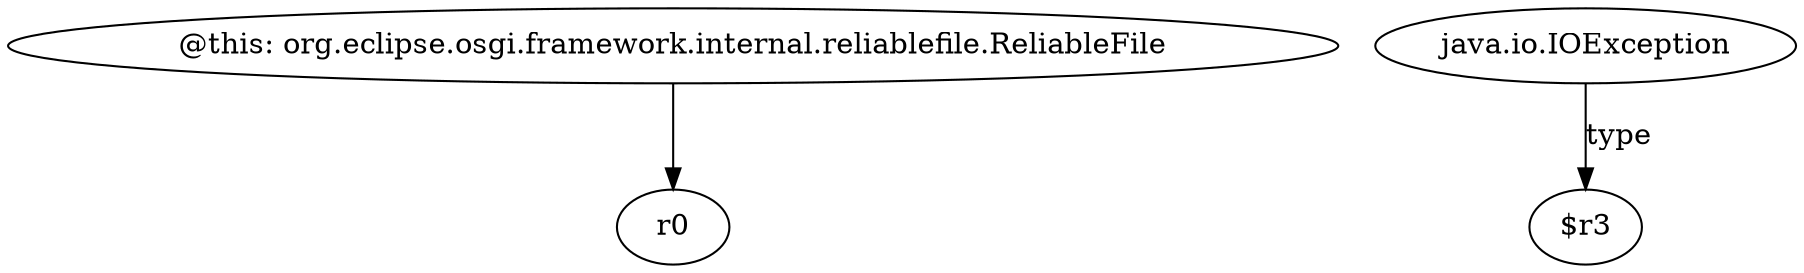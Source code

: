 digraph g {
0[label="@this: org.eclipse.osgi.framework.internal.reliablefile.ReliableFile"]
1[label="r0"]
0->1[label=""]
2[label="java.io.IOException"]
3[label="$r3"]
2->3[label="type"]
}